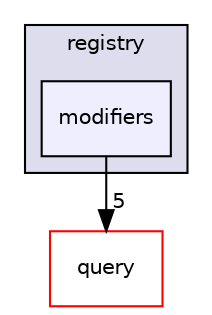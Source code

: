 digraph "src/ecstasy/registry/modifiers" {
  compound=true
  node [ fontsize="10", fontname="Helvetica"];
  edge [ labelfontsize="10", labelfontname="Helvetica"];
  subgraph clusterdir_27d9dd95bf0309eb27f3bb61fbabadeb {
    graph [ bgcolor="#ddddee", pencolor="black", label="registry" fontname="Helvetica", fontsize="10", URL="dir_27d9dd95bf0309eb27f3bb61fbabadeb.html"]
  dir_111081be33024a2569ed30c090db96c5 [shape=box, label="modifiers", style="filled", fillcolor="#eeeeff", pencolor="black", URL="dir_111081be33024a2569ed30c090db96c5.html"];
  }
  dir_5392b01d02c3d4d0985a94f633790057 [shape=box label="query" fillcolor="white" style="filled" color="red" URL="dir_5392b01d02c3d4d0985a94f633790057.html"];
  dir_111081be33024a2569ed30c090db96c5->dir_5392b01d02c3d4d0985a94f633790057 [headlabel="5", labeldistance=1.5 headhref="dir_000018_000014.html"];
}
